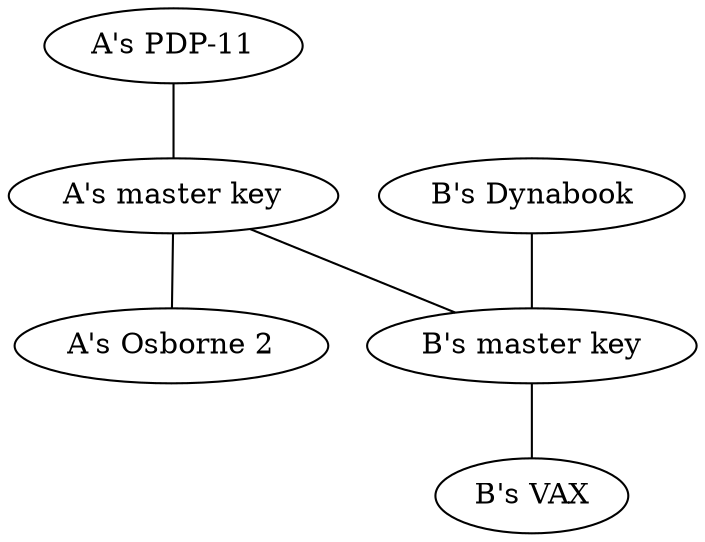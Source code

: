 graph {
A1 [label="A's PDP-11"]
AM [label="A's master key"]
A2 [label="A's Osborne 2"]
B1 [label="B's Dynabook"]
BM [label="B's master key"]
B2 [label="B's VAX"]
A1 -- AM
AM -- A2
AM -- BM
B1 -- BM
BM -- B2
}